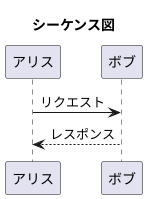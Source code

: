@startuml
title シーケンス図
アリス -> ボブ: リクエスト
ボブ --> アリス: レスポンス
@enduml

@startuml hoge
namespace Bonz{
    Class BonzMover
    BonzMover : -startPosition:Vector3
    BonzMover : -moveRange:float
    BonzMover : -void Start()
    BonzMover : -void Update()
}
@enduml
